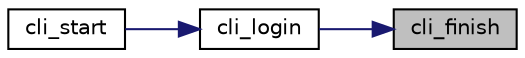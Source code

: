digraph "cli_finish"
{
 // LATEX_PDF_SIZE
  edge [fontname="Helvetica",fontsize="10",labelfontname="Helvetica",labelfontsize="10"];
  node [fontname="Helvetica",fontsize="10",shape=record];
  rankdir="RL";
  Node1 [label="cli_finish",height=0.2,width=0.4,color="black", fillcolor="grey75", style="filled", fontcolor="black",tooltip=" "];
  Node1 -> Node2 [dir="back",color="midnightblue",fontsize="10",style="solid",fontname="Helvetica"];
  Node2 [label="cli_login",height=0.2,width=0.4,color="black", fillcolor="white", style="filled",URL="$cli_8h.html#adfb681fae971d930156a33bec17dc0e2",tooltip=" "];
  Node2 -> Node3 [dir="back",color="midnightblue",fontsize="10",style="solid",fontname="Helvetica"];
  Node3 [label="cli_start",height=0.2,width=0.4,color="black", fillcolor="white", style="filled",URL="$cli_8h.html#abc6bdac7e98bd4ea4b80dc814cb1d59f",tooltip=" "];
}
